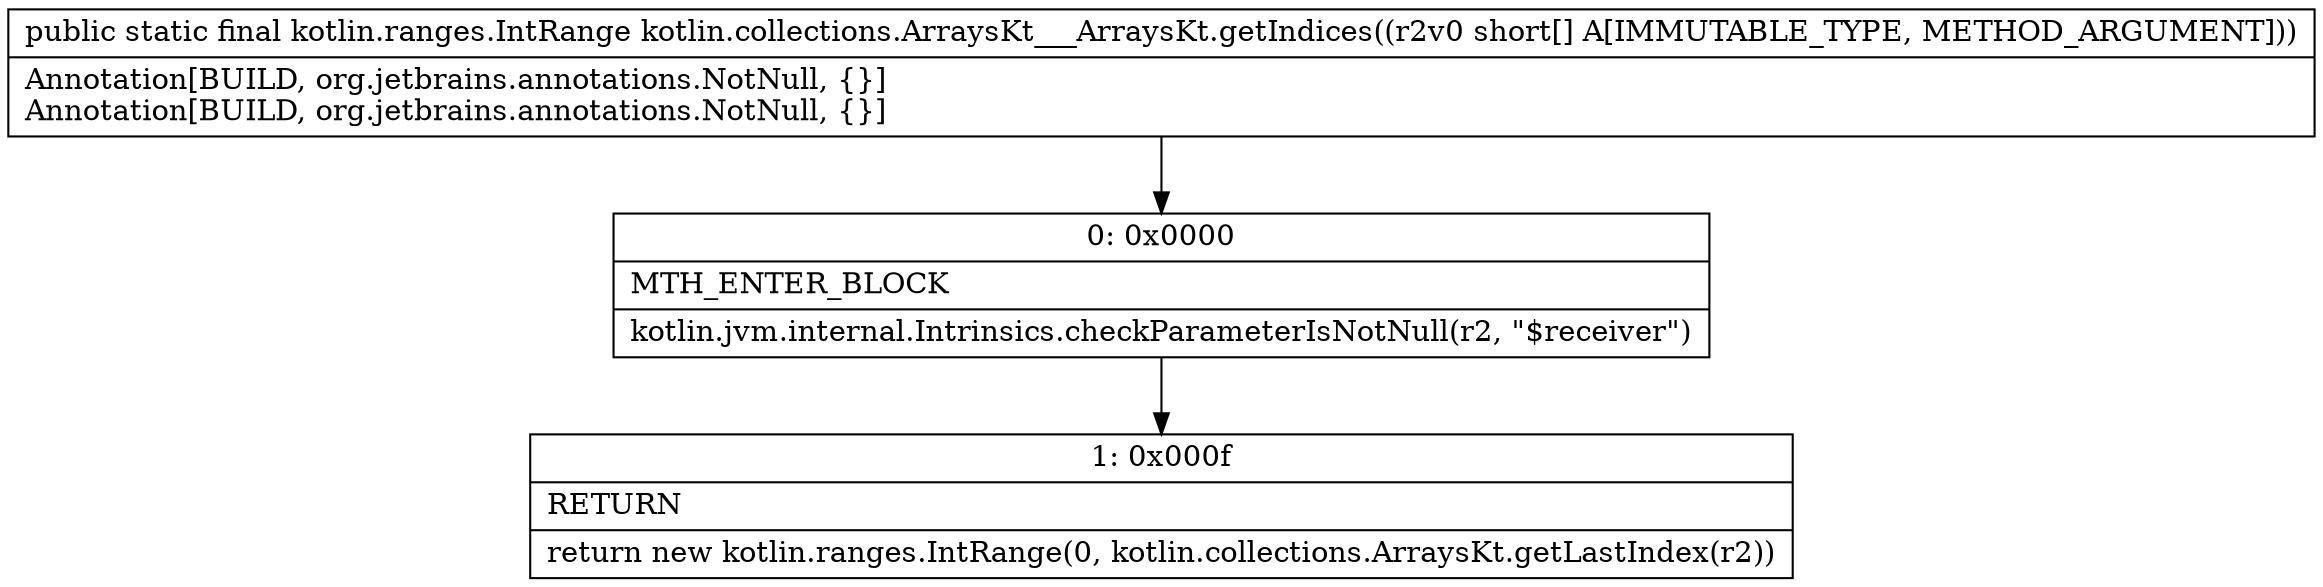 digraph "CFG forkotlin.collections.ArraysKt___ArraysKt.getIndices([S)Lkotlin\/ranges\/IntRange;" {
Node_0 [shape=record,label="{0\:\ 0x0000|MTH_ENTER_BLOCK\l|kotlin.jvm.internal.Intrinsics.checkParameterIsNotNull(r2, \"$receiver\")\l}"];
Node_1 [shape=record,label="{1\:\ 0x000f|RETURN\l|return new kotlin.ranges.IntRange(0, kotlin.collections.ArraysKt.getLastIndex(r2))\l}"];
MethodNode[shape=record,label="{public static final kotlin.ranges.IntRange kotlin.collections.ArraysKt___ArraysKt.getIndices((r2v0 short[] A[IMMUTABLE_TYPE, METHOD_ARGUMENT]))  | Annotation[BUILD, org.jetbrains.annotations.NotNull, \{\}]\lAnnotation[BUILD, org.jetbrains.annotations.NotNull, \{\}]\l}"];
MethodNode -> Node_0;
Node_0 -> Node_1;
}

